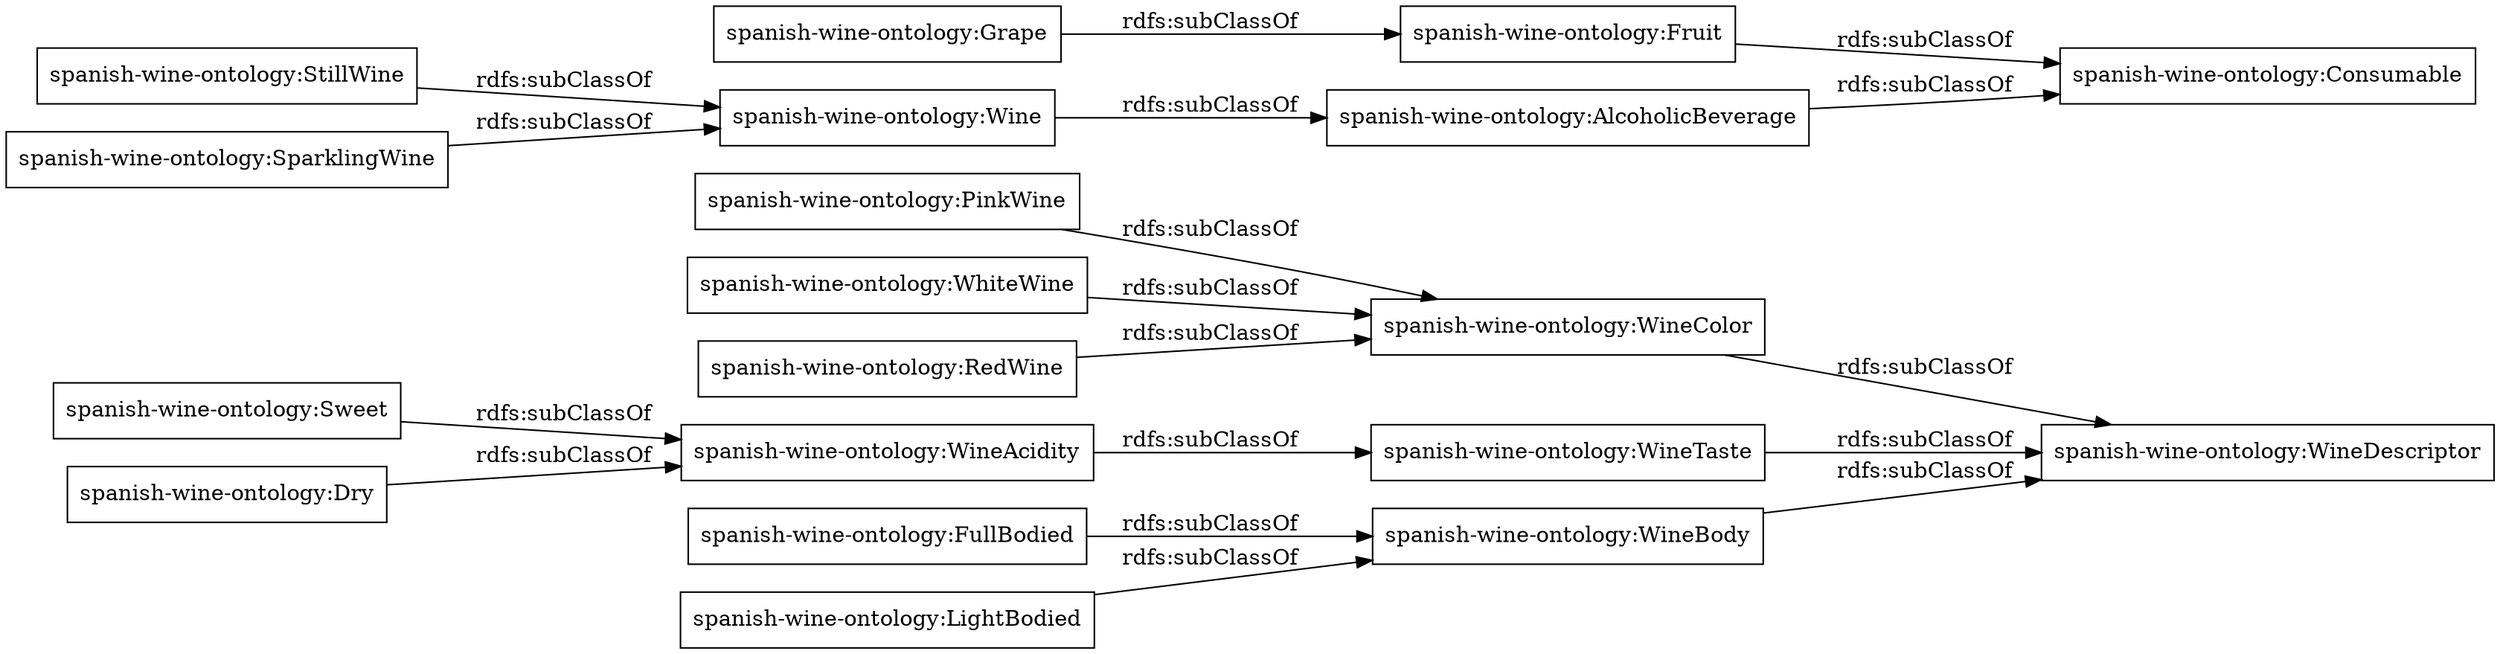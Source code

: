 digraph ar2dtool_diagram { 
rankdir=LR;
size="1000"
node [shape = rectangle, color="black"]; "spanish-wine-ontology:WineBody" "spanish-wine-ontology:AlcoholicBeverage" "spanish-wine-ontology:WineAcidity" "spanish-wine-ontology:Fruit" "spanish-wine-ontology:PinkWine" "spanish-wine-ontology:Grape" "spanish-wine-ontology:WineDescriptor" "spanish-wine-ontology:Sweet" "spanish-wine-ontology:Dry" "spanish-wine-ontology:WineColor" "spanish-wine-ontology:FullBodied" "spanish-wine-ontology:WhiteWine" "spanish-wine-ontology:RedWine" "spanish-wine-ontology:StillWine" "spanish-wine-ontology:WineTaste" "spanish-wine-ontology:SparklingWine" "spanish-wine-ontology:Consumable" "spanish-wine-ontology:LightBodied" "spanish-wine-ontology:Wine" ; /*classes style*/
	"spanish-wine-ontology:Wine" -> "spanish-wine-ontology:AlcoholicBeverage" [ label = "rdfs:subClassOf" ];
	"spanish-wine-ontology:WineColor" -> "spanish-wine-ontology:WineDescriptor" [ label = "rdfs:subClassOf" ];
	"spanish-wine-ontology:PinkWine" -> "spanish-wine-ontology:WineColor" [ label = "rdfs:subClassOf" ];
	"spanish-wine-ontology:WineBody" -> "spanish-wine-ontology:WineDescriptor" [ label = "rdfs:subClassOf" ];
	"spanish-wine-ontology:AlcoholicBeverage" -> "spanish-wine-ontology:Consumable" [ label = "rdfs:subClassOf" ];
	"spanish-wine-ontology:Fruit" -> "spanish-wine-ontology:Consumable" [ label = "rdfs:subClassOf" ];
	"spanish-wine-ontology:Dry" -> "spanish-wine-ontology:WineAcidity" [ label = "rdfs:subClassOf" ];
	"spanish-wine-ontology:Sweet" -> "spanish-wine-ontology:WineAcidity" [ label = "rdfs:subClassOf" ];
	"spanish-wine-ontology:FullBodied" -> "spanish-wine-ontology:WineBody" [ label = "rdfs:subClassOf" ];
	"spanish-wine-ontology:WineAcidity" -> "spanish-wine-ontology:WineTaste" [ label = "rdfs:subClassOf" ];
	"spanish-wine-ontology:WhiteWine" -> "spanish-wine-ontology:WineColor" [ label = "rdfs:subClassOf" ];
	"spanish-wine-ontology:LightBodied" -> "spanish-wine-ontology:WineBody" [ label = "rdfs:subClassOf" ];
	"spanish-wine-ontology:Grape" -> "spanish-wine-ontology:Fruit" [ label = "rdfs:subClassOf" ];
	"spanish-wine-ontology:RedWine" -> "spanish-wine-ontology:WineColor" [ label = "rdfs:subClassOf" ];
	"spanish-wine-ontology:StillWine" -> "spanish-wine-ontology:Wine" [ label = "rdfs:subClassOf" ];
	"spanish-wine-ontology:SparklingWine" -> "spanish-wine-ontology:Wine" [ label = "rdfs:subClassOf" ];
	"spanish-wine-ontology:WineTaste" -> "spanish-wine-ontology:WineDescriptor" [ label = "rdfs:subClassOf" ];

}
